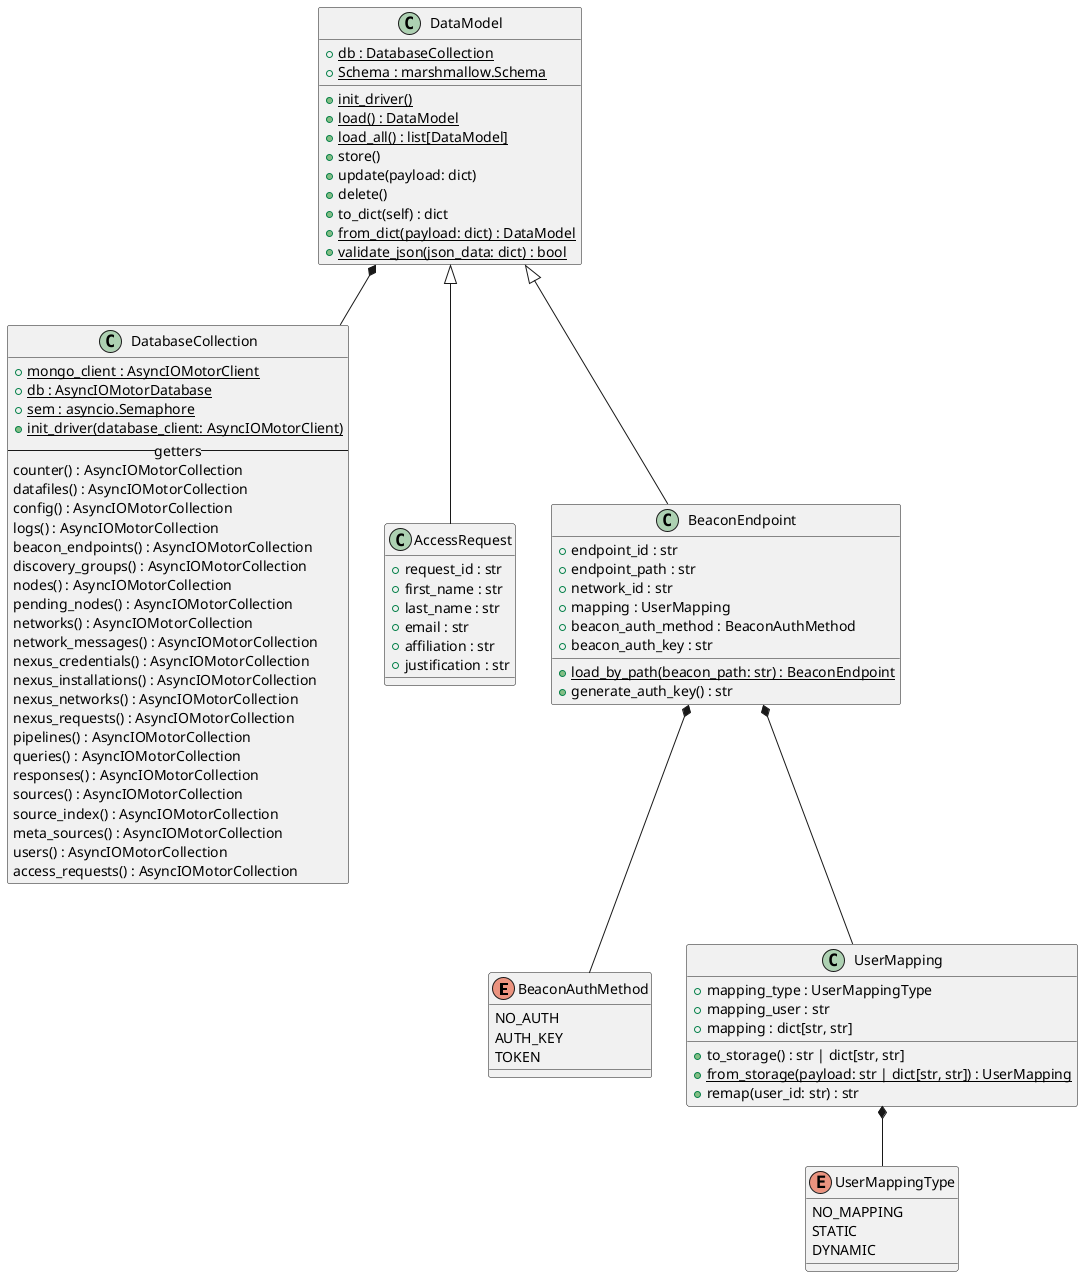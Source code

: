 @startuml ClassDiagram
enum BeaconAuthMethod {
    NO_AUTH
    AUTH_KEY
    TOKEN
}

enum UserMappingType {
    NO_MAPPING
    STATIC
    DYNAMIC
}

class DatabaseCollection {
    + {static} mongo_client : AsyncIOMotorClient
    + {static} db : AsyncIOMotorDatabase
    + {static} sem : asyncio.Semaphore
    + {static} init_driver(database_client: AsyncIOMotorClient)
    -- getters --
    {field} counter() : AsyncIOMotorCollection
    {field} datafiles() : AsyncIOMotorCollection
    {field} config() : AsyncIOMotorCollection
    {field} logs() : AsyncIOMotorCollection
    {field} beacon_endpoints() : AsyncIOMotorCollection
    {field} discovery_groups() : AsyncIOMotorCollection
    {field} nodes() : AsyncIOMotorCollection
    {field} pending_nodes() : AsyncIOMotorCollection
    {field} networks() : AsyncIOMotorCollection
    {field} network_messages() : AsyncIOMotorCollection
    {field} nexus_credentials() : AsyncIOMotorCollection
    {field} nexus_installations() : AsyncIOMotorCollection
    {field} nexus_networks() : AsyncIOMotorCollection
    {field} nexus_requests() : AsyncIOMotorCollection
    {field} pipelines() : AsyncIOMotorCollection
    {field} queries() : AsyncIOMotorCollection
    {field} responses() : AsyncIOMotorCollection
    {field} sources() : AsyncIOMotorCollection
    {field} source_index() : AsyncIOMotorCollection
    {field} meta_sources() : AsyncIOMotorCollection
    {field} users() : AsyncIOMotorCollection
    {field} access_requests() : AsyncIOMotorCollection
}

class DataModel{
    + {static} db : DatabaseCollection
    + {static} Schema : marshmallow.Schema
    + {static} init_driver()
    + {static} load() : DataModel
    + {static} load_all() : list[DataModel]
    + store()
    + update(payload: dict)
    + delete()
    + to_dict(self) : dict
    + {static} from_dict(payload: dict) : DataModel
    + {static} validate_json(json_data: dict) : bool
}

class AccessRequest {
    + request_id : str
    + first_name : str
    + last_name : str
    + email : str
    + affiliation : str
    + justification : str
}

class BeaconEndpoint {
    + endpoint_id : str
    + endpoint_path : str
    + network_id : str
    + mapping : UserMapping
    + beacon_auth_method : BeaconAuthMethod
    + beacon_auth_key : str
    + {static} load_by_path(beacon_path: str) : BeaconEndpoint
    + generate_auth_key() : str
}

class UserMapping {
    + mapping_type : UserMappingType
    + mapping_user : str
    + mapping : dict[str, str]
    + to_storage() : str | dict[str, str]
    + {static} from_storage(payload: str | dict[str, str]) : UserMapping
    + remap(user_id: str) : str
}

DataModel *-- DatabaseCollection
BeaconEndpoint *-- BeaconAuthMethod
BeaconEndpoint *-- UserMapping
UserMapping *-- UserMappingType

DataModel <|-- AccessRequest
DataModel <|-- BeaconEndpoint
@enduml
